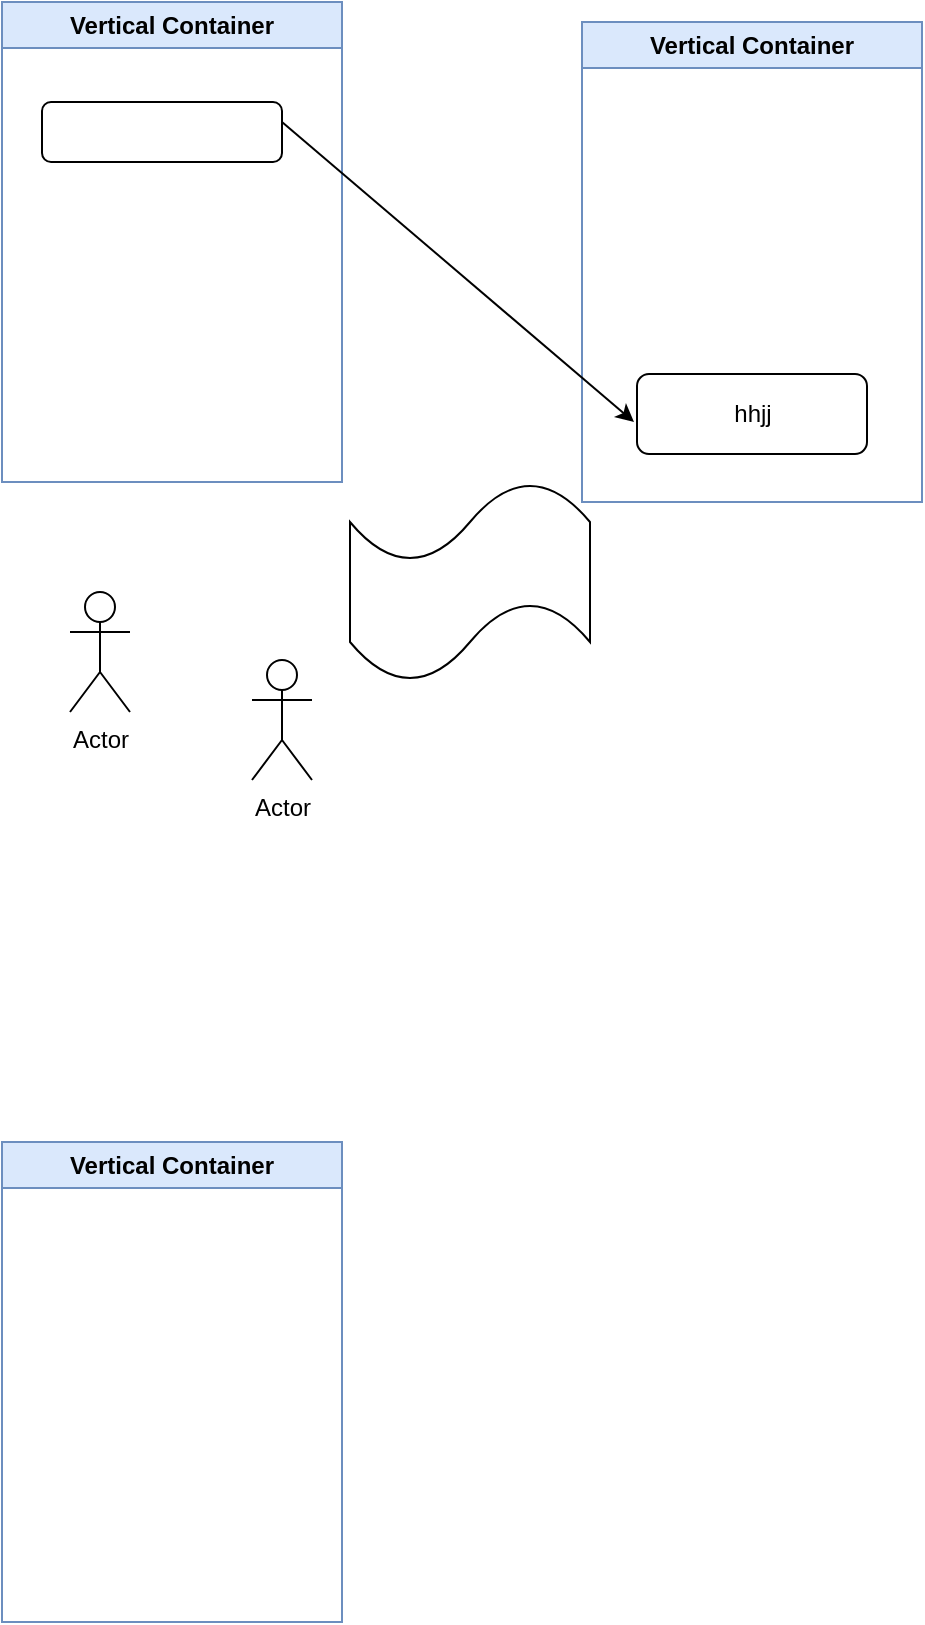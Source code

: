 <mxfile version="21.4.0" type="github">
  <diagram name="Página-1" id="apy1cAqjX333Bge7wqaH">
    <mxGraphModel dx="880" dy="529" grid="0" gridSize="10" guides="1" tooltips="1" connect="1" arrows="1" fold="1" page="1" pageScale="1" pageWidth="827" pageHeight="1169" math="0" shadow="0">
      <root>
        <mxCell id="0" />
        <mxCell id="1" parent="0" />
        <mxCell id="WeIdBnQ6cf49Qna4Glk0-1" value="Vertical Container" style="swimlane;whiteSpace=wrap;html=1;fillColor=#dae8fc;strokeColor=#6c8ebf;" vertex="1" parent="1">
          <mxGeometry x="60" y="40" width="170" height="240" as="geometry" />
        </mxCell>
        <mxCell id="WeIdBnQ6cf49Qna4Glk0-6" value="" style="rounded=1;whiteSpace=wrap;html=1;" vertex="1" parent="WeIdBnQ6cf49Qna4Glk0-1">
          <mxGeometry x="20" y="50" width="120" height="30" as="geometry" />
        </mxCell>
        <mxCell id="WeIdBnQ6cf49Qna4Glk0-2" value="Vertical Container" style="swimlane;whiteSpace=wrap;html=1;fillColor=#dae8fc;strokeColor=#6c8ebf;" vertex="1" parent="1">
          <mxGeometry x="350" y="50" width="170" height="240" as="geometry" />
        </mxCell>
        <mxCell id="WeIdBnQ6cf49Qna4Glk0-7" value="hhjj" style="rounded=1;whiteSpace=wrap;html=1;" vertex="1" parent="WeIdBnQ6cf49Qna4Glk0-2">
          <mxGeometry x="27.5" y="176" width="115" height="40" as="geometry" />
        </mxCell>
        <mxCell id="WeIdBnQ6cf49Qna4Glk0-3" value="Vertical Container" style="swimlane;whiteSpace=wrap;html=1;fillColor=#dae8fc;strokeColor=#6c8ebf;" vertex="1" parent="1">
          <mxGeometry x="60" y="610" width="170" height="240" as="geometry" />
        </mxCell>
        <mxCell id="WeIdBnQ6cf49Qna4Glk0-4" value="" style="curved=1;endArrow=classic;html=1;rounded=0;" edge="1" parent="1">
          <mxGeometry width="50" height="50" relative="1" as="geometry">
            <mxPoint x="200" y="100" as="sourcePoint" />
            <mxPoint x="376" y="250" as="targetPoint" />
          </mxGeometry>
        </mxCell>
        <mxCell id="WeIdBnQ6cf49Qna4Glk0-8" value="" style="shape=tape;whiteSpace=wrap;html=1;" vertex="1" parent="1">
          <mxGeometry x="234" y="280" width="120" height="100" as="geometry" />
        </mxCell>
        <mxCell id="WeIdBnQ6cf49Qna4Glk0-9" value="Actor" style="shape=umlActor;verticalLabelPosition=bottom;verticalAlign=top;html=1;outlineConnect=0;" vertex="1" parent="1">
          <mxGeometry x="94" y="335" width="30" height="60" as="geometry" />
        </mxCell>
        <mxCell id="WeIdBnQ6cf49Qna4Glk0-10" value="Actor" style="shape=umlActor;verticalLabelPosition=bottom;verticalAlign=top;html=1;outlineConnect=0;" vertex="1" parent="1">
          <mxGeometry x="185" y="369" width="30" height="60" as="geometry" />
        </mxCell>
      </root>
    </mxGraphModel>
  </diagram>
</mxfile>
